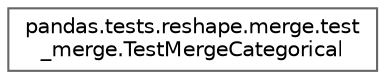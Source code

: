 digraph "Graphical Class Hierarchy"
{
 // LATEX_PDF_SIZE
  bgcolor="transparent";
  edge [fontname=Helvetica,fontsize=10,labelfontname=Helvetica,labelfontsize=10];
  node [fontname=Helvetica,fontsize=10,shape=box,height=0.2,width=0.4];
  rankdir="LR";
  Node0 [id="Node000000",label="pandas.tests.reshape.merge.test\l_merge.TestMergeCategorical",height=0.2,width=0.4,color="grey40", fillcolor="white", style="filled",URL="$d0/da8/classpandas_1_1tests_1_1reshape_1_1merge_1_1test__merge_1_1TestMergeCategorical.html",tooltip=" "];
}
